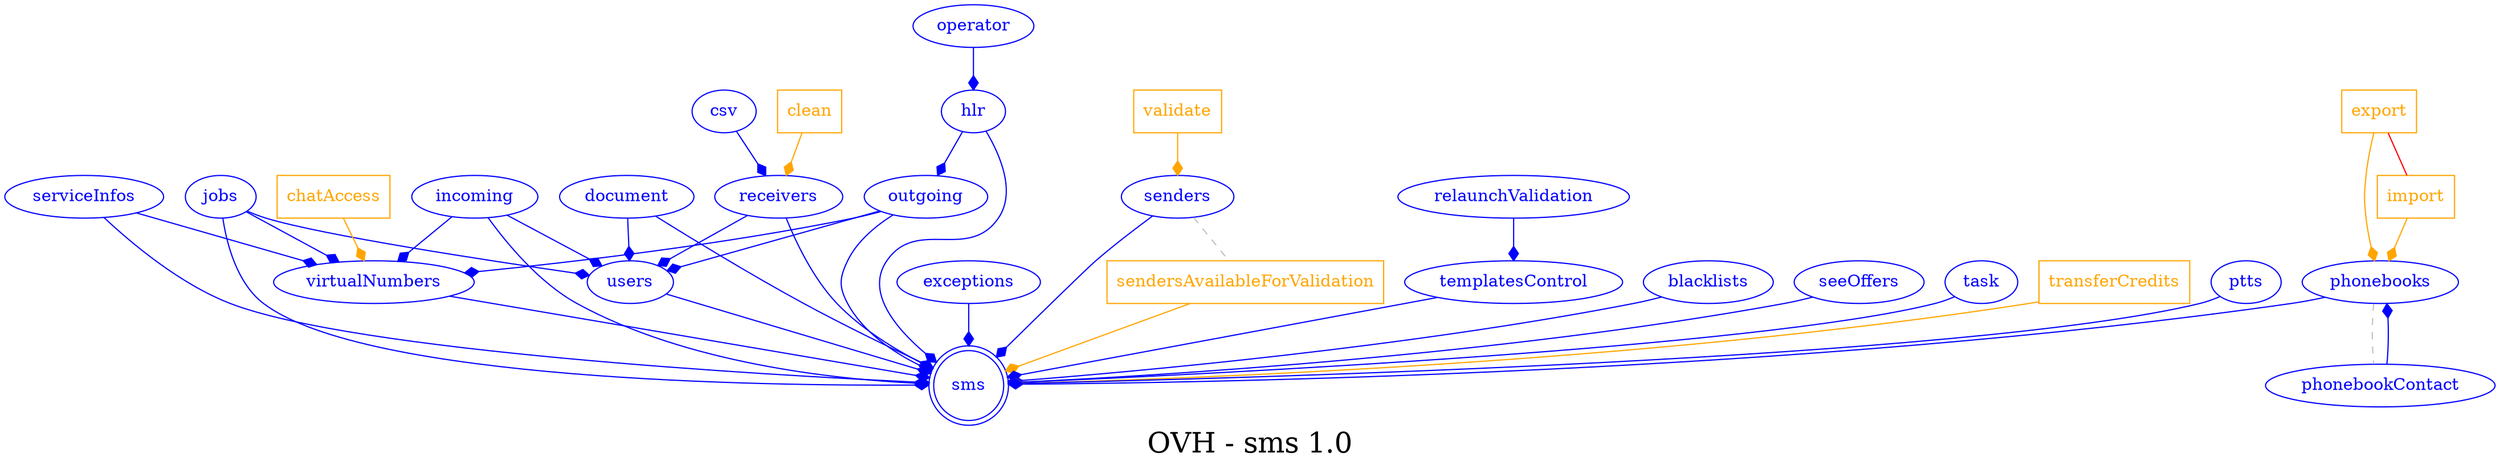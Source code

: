 digraph LexiconGraph {
graph[label="OVH - sms 1.0", fontsize=24]
splines=true
"sms" [color=blue, fontcolor=blue, shape=doublecircle]
"serviceInfos" -> "sms" [color=blue, fontcolor=blue, arrowhead=diamond, arrowtail=none]
"serviceInfos" [color=blue, fontcolor=blue, shape=ellipse]
"exceptions" -> "sms" [color=blue, fontcolor=blue, arrowhead=diamond, arrowtail=none]
"exceptions" [color=blue, fontcolor=blue, shape=ellipse]
"virtualNumbers" -> "sms" [color=blue, fontcolor=blue, arrowhead=diamond, arrowtail=none]
"virtualNumbers" [color=blue, fontcolor=blue, shape=ellipse]
"outgoing" -> "virtualNumbers" [color=blue, fontcolor=blue, arrowhead=diamond, arrowtail=none]
"outgoing" [color=blue, fontcolor=blue, shape=ellipse]
"hlr" -> "outgoing" [color=blue, fontcolor=blue, arrowhead=diamond, arrowtail=none]
"hlr" [color=blue, fontcolor=blue, shape=ellipse]
"jobs" -> "virtualNumbers" [color=blue, fontcolor=blue, arrowhead=diamond, arrowtail=none]
"jobs" [color=blue, fontcolor=blue, shape=ellipse]
"chatAccess" [color=orange, fontcolor=orange, shape=box]
"chatAccess" -> "virtualNumbers" [color=orange, fontcolor=orange, arrowhead=diamond, arrowtail=none]
"incoming" -> "virtualNumbers" [color=blue, fontcolor=blue, arrowhead=diamond, arrowtail=none]
"incoming" [color=blue, fontcolor=blue, shape=ellipse]
"document" -> "sms" [color=blue, fontcolor=blue, arrowhead=diamond, arrowtail=none]
"document" [color=blue, fontcolor=blue, shape=ellipse]
"senders" -> "sms" [color=blue, fontcolor=blue, arrowhead=diamond, arrowtail=none]
"senders" [color=blue, fontcolor=blue, shape=ellipse]
"validate" [color=orange, fontcolor=orange, shape=box]
"validate" -> "senders" [color=orange, fontcolor=orange, arrowhead=diamond, arrowtail=none]
"users" -> "sms" [color=blue, fontcolor=blue, arrowhead=diamond, arrowtail=none]
"users" [color=blue, fontcolor=blue, shape=ellipse]
"outgoing" -> "users" [color=blue, fontcolor=blue, arrowhead=diamond, arrowtail=none]
"jobs" -> "users" [color=blue, fontcolor=blue, arrowhead=diamond, arrowtail=none]
"receivers" -> "users" [color=blue, fontcolor=blue, arrowhead=diamond, arrowtail=none]
"receivers" [color=blue, fontcolor=blue, shape=ellipse]
"csv" -> "receivers" [color=blue, fontcolor=blue, arrowhead=diamond, arrowtail=none]
"csv" [color=blue, fontcolor=blue, shape=ellipse]
"clean" [color=orange, fontcolor=orange, shape=box]
"clean" -> "receivers" [color=orange, fontcolor=orange, arrowhead=diamond, arrowtail=none]
"document" -> "users" [color=blue, fontcolor=blue, arrowhead=diamond, arrowtail=none]
"incoming" -> "users" [color=blue, fontcolor=blue, arrowhead=diamond, arrowtail=none]
"sendersAvailableForValidation" [color=orange, fontcolor=orange, shape=box]
"sendersAvailableForValidation" -> "sms" [color=orange, fontcolor=orange, arrowhead=diamond, arrowtail=none]
"senders" -> "sendersAvailableForValidation" [color=grey, fontcolor=grey, arrowhead=none, arrowtail=none, style=dashed]
"templatesControl" -> "sms" [color=blue, fontcolor=blue, arrowhead=diamond, arrowtail=none]
"templatesControl" [color=blue, fontcolor=blue, shape=ellipse]
"relaunchValidation" -> "templatesControl" [color=blue, fontcolor=blue, arrowhead=diamond, arrowtail=none]
"relaunchValidation" [color=blue, fontcolor=blue, shape=ellipse]
"blacklists" -> "sms" [color=blue, fontcolor=blue, arrowhead=diamond, arrowtail=none]
"blacklists" [color=blue, fontcolor=blue, shape=ellipse]
"jobs" -> "sms" [color=blue, fontcolor=blue, arrowhead=diamond, arrowtail=none]
"incoming" -> "sms" [color=blue, fontcolor=blue, arrowhead=diamond, arrowtail=none]
"seeOffers" -> "sms" [color=blue, fontcolor=blue, arrowhead=diamond, arrowtail=none]
"seeOffers" [color=blue, fontcolor=blue, shape=ellipse]
"outgoing" -> "sms" [color=blue, fontcolor=blue, arrowhead=diamond, arrowtail=none]
"hlr" -> "sms" [color=blue, fontcolor=blue, arrowhead=diamond, arrowtail=none]
"operator" -> "hlr" [color=blue, fontcolor=blue, arrowhead=diamond, arrowtail=none]
"operator" [color=blue, fontcolor=blue, shape=ellipse]
"receivers" -> "sms" [color=blue, fontcolor=blue, arrowhead=diamond, arrowtail=none]
"task" -> "sms" [color=blue, fontcolor=blue, arrowhead=diamond, arrowtail=none]
"task" [color=blue, fontcolor=blue, shape=ellipse]
"phonebooks" -> "sms" [color=blue, fontcolor=blue, arrowhead=diamond, arrowtail=none]
"phonebooks" [color=blue, fontcolor=blue, shape=ellipse]
"phonebookContact" -> "phonebooks" [color=blue, fontcolor=blue, arrowhead=diamond, arrowtail=none]
"phonebookContact" [color=blue, fontcolor=blue, shape=ellipse]
"phonebooks" -> "phonebookContact" [color=grey, fontcolor=grey, arrowhead=none, arrowtail=none, style=dashed]
"export" [color=orange, fontcolor=orange, shape=box]
"export" -> "phonebooks" [color=orange, fontcolor=orange, arrowhead=diamond, arrowtail=none]
"import" [color=orange, fontcolor=orange, shape=box]
"import" -> "phonebooks" [color=orange, fontcolor=orange, arrowhead=diamond, arrowtail=none]
"export" -> "import" [color=red, fontcolor=red, arrowhead=none, arrowtail=none]
"transferCredits" [color=orange, fontcolor=orange, shape=box]
"transferCredits" -> "sms" [color=orange, fontcolor=orange, arrowhead=diamond, arrowtail=none]
"serviceInfos" -> "virtualNumbers" [color=blue, fontcolor=blue, arrowhead=diamond, arrowtail=none]
"ptts" -> "sms" [color=blue, fontcolor=blue, arrowhead=diamond, arrowtail=none]
"ptts" [color=blue, fontcolor=blue, shape=ellipse]
}
